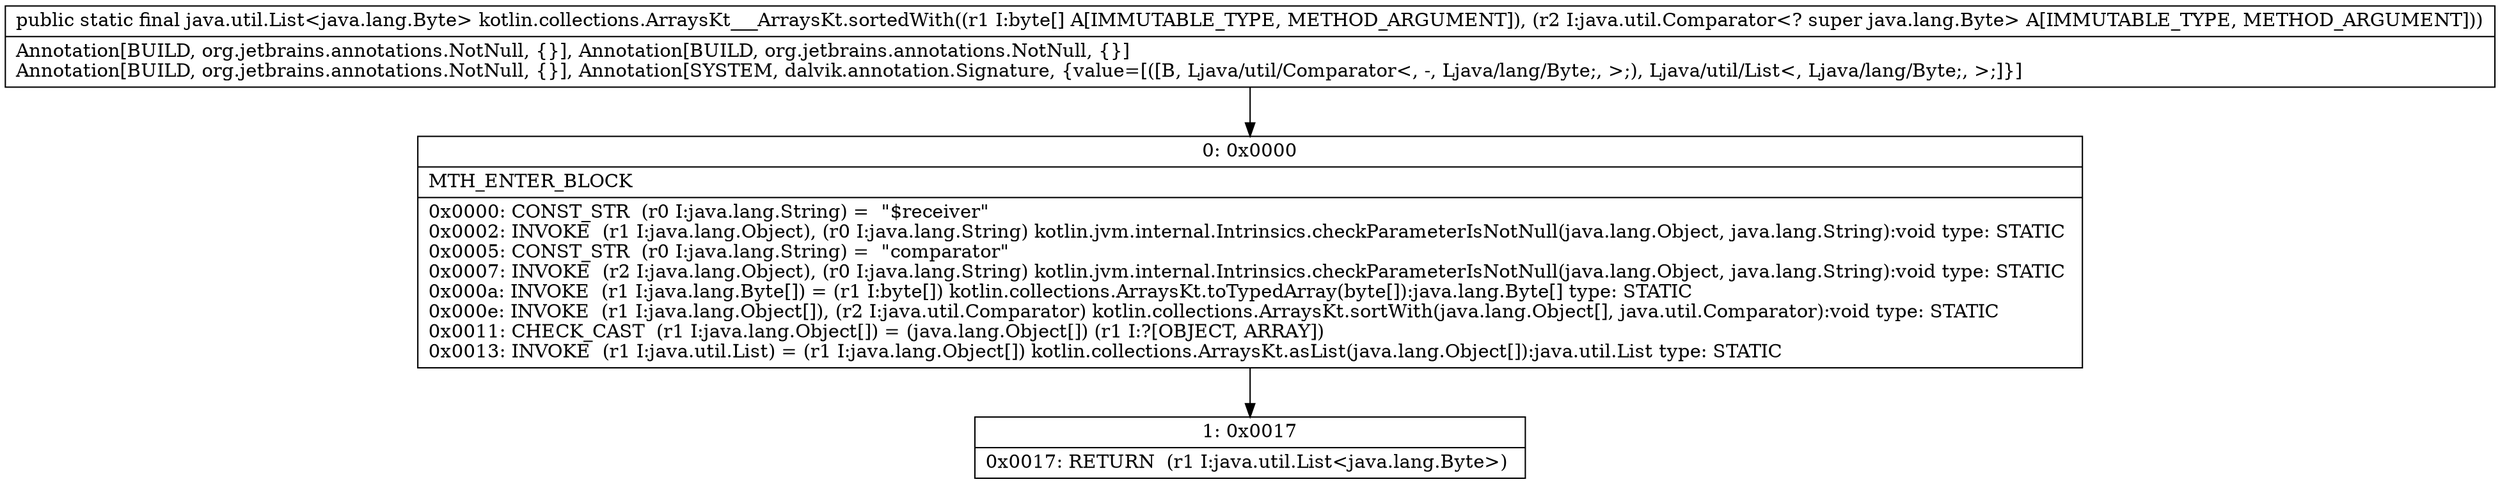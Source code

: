 digraph "CFG forkotlin.collections.ArraysKt___ArraysKt.sortedWith([BLjava\/util\/Comparator;)Ljava\/util\/List;" {
Node_0 [shape=record,label="{0\:\ 0x0000|MTH_ENTER_BLOCK\l|0x0000: CONST_STR  (r0 I:java.lang.String) =  \"$receiver\" \l0x0002: INVOKE  (r1 I:java.lang.Object), (r0 I:java.lang.String) kotlin.jvm.internal.Intrinsics.checkParameterIsNotNull(java.lang.Object, java.lang.String):void type: STATIC \l0x0005: CONST_STR  (r0 I:java.lang.String) =  \"comparator\" \l0x0007: INVOKE  (r2 I:java.lang.Object), (r0 I:java.lang.String) kotlin.jvm.internal.Intrinsics.checkParameterIsNotNull(java.lang.Object, java.lang.String):void type: STATIC \l0x000a: INVOKE  (r1 I:java.lang.Byte[]) = (r1 I:byte[]) kotlin.collections.ArraysKt.toTypedArray(byte[]):java.lang.Byte[] type: STATIC \l0x000e: INVOKE  (r1 I:java.lang.Object[]), (r2 I:java.util.Comparator) kotlin.collections.ArraysKt.sortWith(java.lang.Object[], java.util.Comparator):void type: STATIC \l0x0011: CHECK_CAST  (r1 I:java.lang.Object[]) = (java.lang.Object[]) (r1 I:?[OBJECT, ARRAY]) \l0x0013: INVOKE  (r1 I:java.util.List) = (r1 I:java.lang.Object[]) kotlin.collections.ArraysKt.asList(java.lang.Object[]):java.util.List type: STATIC \l}"];
Node_1 [shape=record,label="{1\:\ 0x0017|0x0017: RETURN  (r1 I:java.util.List\<java.lang.Byte\>) \l}"];
MethodNode[shape=record,label="{public static final java.util.List\<java.lang.Byte\> kotlin.collections.ArraysKt___ArraysKt.sortedWith((r1 I:byte[] A[IMMUTABLE_TYPE, METHOD_ARGUMENT]), (r2 I:java.util.Comparator\<? super java.lang.Byte\> A[IMMUTABLE_TYPE, METHOD_ARGUMENT]))  | Annotation[BUILD, org.jetbrains.annotations.NotNull, \{\}], Annotation[BUILD, org.jetbrains.annotations.NotNull, \{\}]\lAnnotation[BUILD, org.jetbrains.annotations.NotNull, \{\}], Annotation[SYSTEM, dalvik.annotation.Signature, \{value=[([B, Ljava\/util\/Comparator\<, \-, Ljava\/lang\/Byte;, \>;), Ljava\/util\/List\<, Ljava\/lang\/Byte;, \>;]\}]\l}"];
MethodNode -> Node_0;
Node_0 -> Node_1;
}

